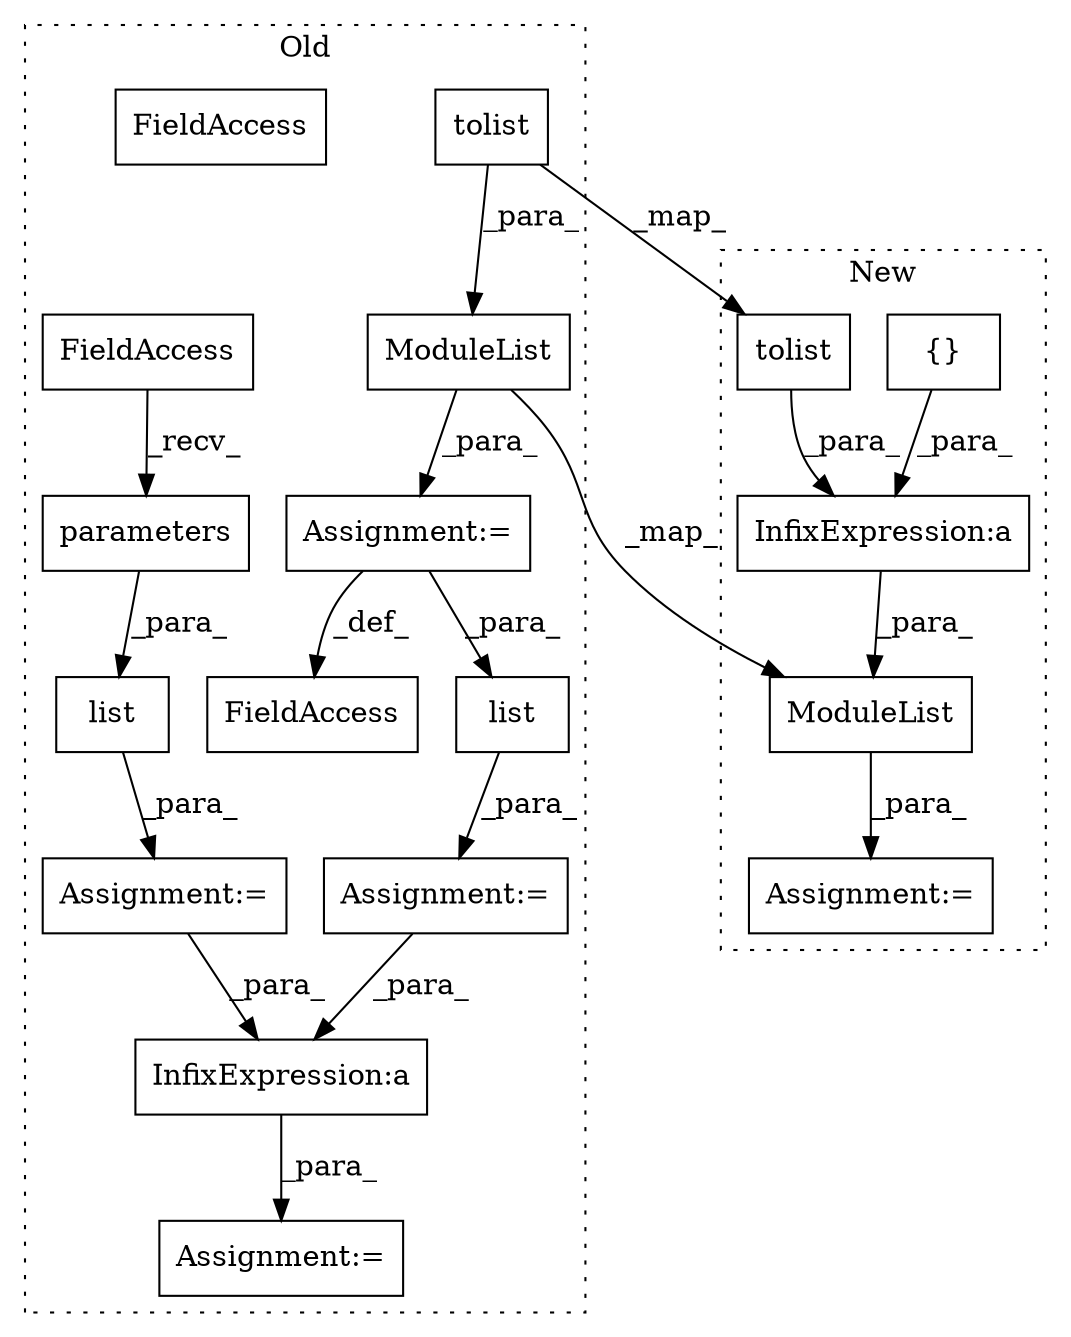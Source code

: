 digraph G {
subgraph cluster0 {
1 [label="ModuleList" a="32" s="570,608" l="11,1" shape="box"];
3 [label="FieldAccess" a="22" s="542" l="24" shape="box"];
4 [label="Assignment:=" a="7" s="566" l="1" shape="box"];
6 [label="InfixExpression:a" a="27" s="1024" l="3" shape="box"];
9 [label="list" a="32" s="896,926" l="5,1" shape="box"];
10 [label="tolist" a="32" s="581,607" l="7,1" shape="box"];
12 [label="list" a="32" s="946,988" l="5,1" shape="box"];
13 [label="parameters" a="32" s="914" l="12" shape="box"];
14 [label="FieldAccess" a="22" s="901" l="12" shape="box"];
15 [label="Assignment:=" a="7" s="1001" l="1" shape="box"];
16 [label="Assignment:=" a="7" s="945" l="1" shape="box"];
17 [label="Assignment:=" a="7" s="895" l="1" shape="box"];
18 [label="FieldAccess" a="22" s="901" l="12" shape="box"];
label = "Old";
style="dotted";
}
subgraph cluster1 {
2 [label="ModuleList" a="32" s="451,518" l="11,1" shape="box"];
5 [label="Assignment:=" a="7" s="447" l="1" shape="box"];
7 [label="InfixExpression:a" a="27" s="488" l="3" shape="box"];
8 [label="{}" a="4" s="471,487" l="1,1" shape="box"];
11 [label="tolist" a="32" s="491,517" l="7,1" shape="box"];
label = "New";
style="dotted";
}
1 -> 4 [label="_para_"];
1 -> 2 [label="_map_"];
2 -> 5 [label="_para_"];
4 -> 12 [label="_para_"];
4 -> 3 [label="_def_"];
6 -> 15 [label="_para_"];
7 -> 2 [label="_para_"];
8 -> 7 [label="_para_"];
9 -> 17 [label="_para_"];
10 -> 11 [label="_map_"];
10 -> 1 [label="_para_"];
11 -> 7 [label="_para_"];
12 -> 16 [label="_para_"];
13 -> 9 [label="_para_"];
16 -> 6 [label="_para_"];
17 -> 6 [label="_para_"];
18 -> 13 [label="_recv_"];
}